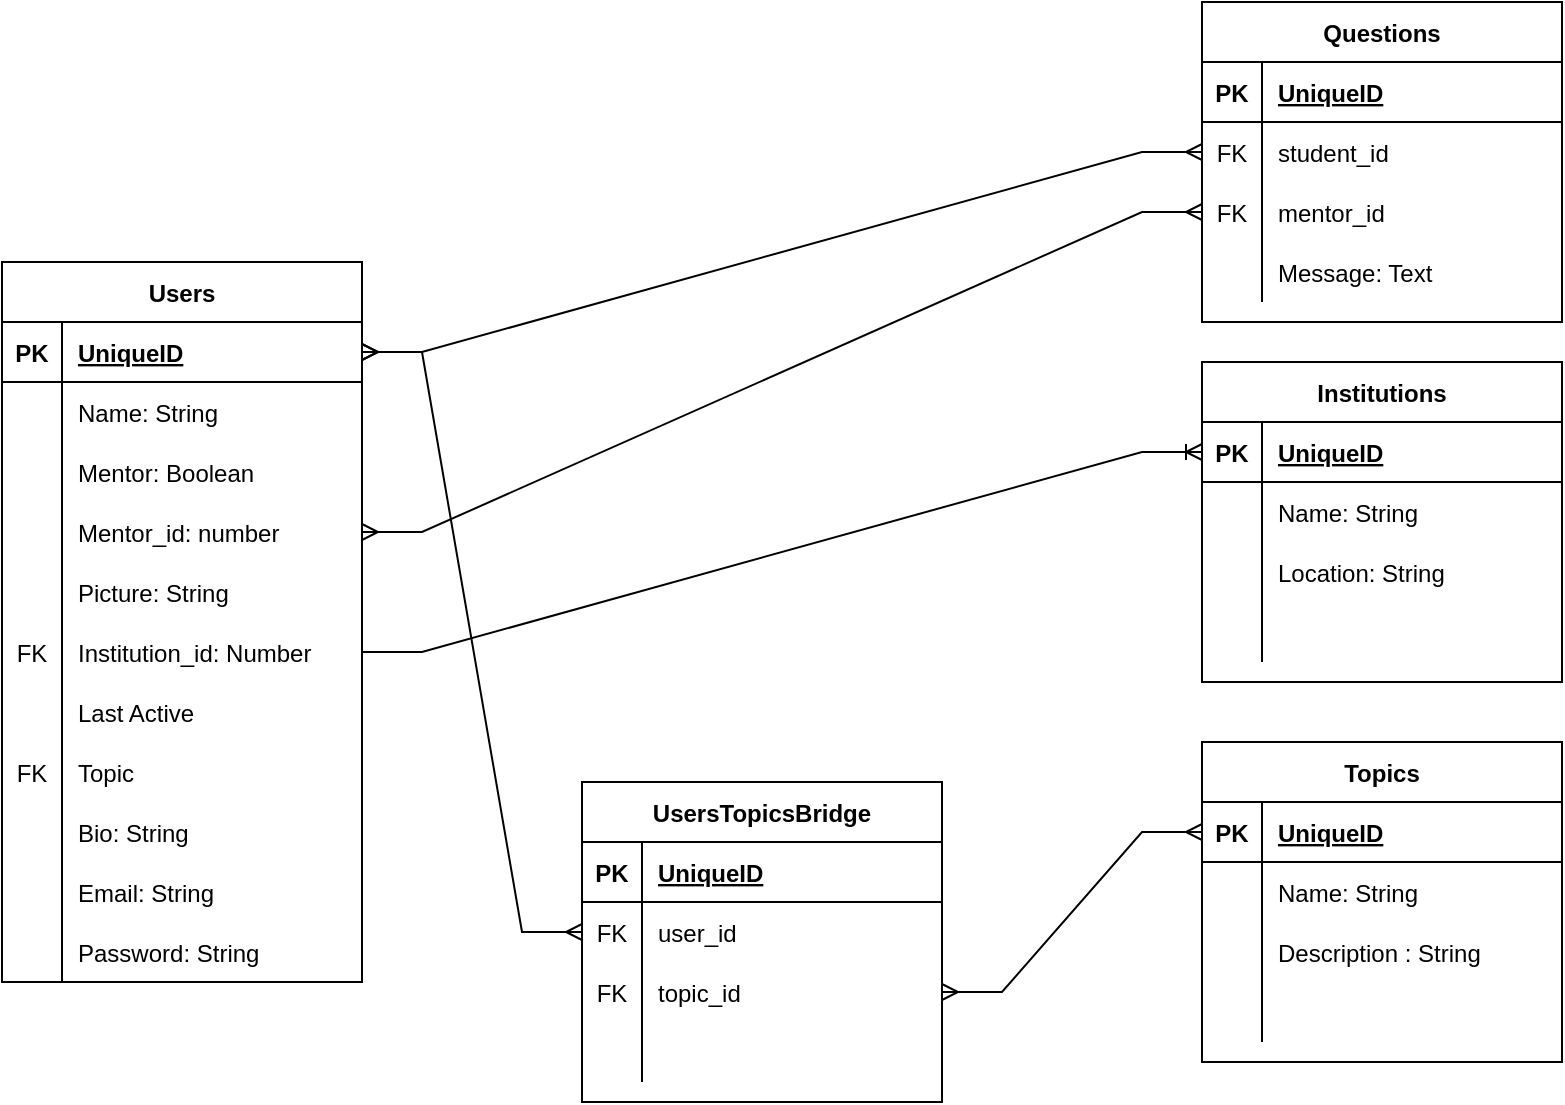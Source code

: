 <mxfile version="16.2.7" type="google"><diagram id="EfQ-5nlAXlgfSpp_7VGW" name="Page-1"><mxGraphModel dx="2200" dy="773" grid="1" gridSize="10" guides="1" tooltips="1" connect="1" arrows="1" fold="1" page="1" pageScale="1" pageWidth="850" pageHeight="1100" math="0" shadow="0"><root><mxCell id="0"/><mxCell id="1" parent="0"/><mxCell id="lrQlTMZqDOxJUocdv-Jq-88" value="Users" style="shape=table;startSize=30;container=1;collapsible=1;childLayout=tableLayout;fixedRows=1;rowLines=0;fontStyle=1;align=center;resizeLast=1;" parent="1" vertex="1"><mxGeometry x="-20" y="250" width="180" height="360" as="geometry"><mxRectangle x="-30" y="240" width="70" height="30" as="alternateBounds"/></mxGeometry></mxCell><mxCell id="lrQlTMZqDOxJUocdv-Jq-89" value="" style="shape=tableRow;horizontal=0;startSize=0;swimlaneHead=0;swimlaneBody=0;fillColor=none;collapsible=0;dropTarget=0;points=[[0,0.5],[1,0.5]];portConstraint=eastwest;top=0;left=0;right=0;bottom=1;" parent="lrQlTMZqDOxJUocdv-Jq-88" vertex="1"><mxGeometry y="30" width="180" height="30" as="geometry"/></mxCell><mxCell id="lrQlTMZqDOxJUocdv-Jq-90" value="PK" style="shape=partialRectangle;connectable=0;fillColor=none;top=0;left=0;bottom=0;right=0;fontStyle=1;overflow=hidden;" parent="lrQlTMZqDOxJUocdv-Jq-89" vertex="1"><mxGeometry width="30" height="30" as="geometry"><mxRectangle width="30" height="30" as="alternateBounds"/></mxGeometry></mxCell><mxCell id="lrQlTMZqDOxJUocdv-Jq-91" value="UniqueID" style="shape=partialRectangle;connectable=0;fillColor=none;top=0;left=0;bottom=0;right=0;align=left;spacingLeft=6;fontStyle=5;overflow=hidden;" parent="lrQlTMZqDOxJUocdv-Jq-89" vertex="1"><mxGeometry x="30" width="150" height="30" as="geometry"><mxRectangle width="150" height="30" as="alternateBounds"/></mxGeometry></mxCell><mxCell id="lrQlTMZqDOxJUocdv-Jq-92" value="" style="shape=tableRow;horizontal=0;startSize=0;swimlaneHead=0;swimlaneBody=0;fillColor=none;collapsible=0;dropTarget=0;points=[[0,0.5],[1,0.5]];portConstraint=eastwest;top=0;left=0;right=0;bottom=0;" parent="lrQlTMZqDOxJUocdv-Jq-88" vertex="1"><mxGeometry y="60" width="180" height="30" as="geometry"/></mxCell><mxCell id="lrQlTMZqDOxJUocdv-Jq-93" value="" style="shape=partialRectangle;connectable=0;fillColor=none;top=0;left=0;bottom=0;right=0;editable=1;overflow=hidden;" parent="lrQlTMZqDOxJUocdv-Jq-92" vertex="1"><mxGeometry width="30" height="30" as="geometry"><mxRectangle width="30" height="30" as="alternateBounds"/></mxGeometry></mxCell><mxCell id="lrQlTMZqDOxJUocdv-Jq-94" value="Name: String" style="shape=partialRectangle;connectable=0;fillColor=none;top=0;left=0;bottom=0;right=0;align=left;spacingLeft=6;overflow=hidden;" parent="lrQlTMZqDOxJUocdv-Jq-92" vertex="1"><mxGeometry x="30" width="150" height="30" as="geometry"><mxRectangle width="150" height="30" as="alternateBounds"/></mxGeometry></mxCell><mxCell id="lrQlTMZqDOxJUocdv-Jq-95" value="" style="shape=tableRow;horizontal=0;startSize=0;swimlaneHead=0;swimlaneBody=0;fillColor=none;collapsible=0;dropTarget=0;points=[[0,0.5],[1,0.5]];portConstraint=eastwest;top=0;left=0;right=0;bottom=0;" parent="lrQlTMZqDOxJUocdv-Jq-88" vertex="1"><mxGeometry y="90" width="180" height="30" as="geometry"/></mxCell><mxCell id="lrQlTMZqDOxJUocdv-Jq-96" value="" style="shape=partialRectangle;connectable=0;fillColor=none;top=0;left=0;bottom=0;right=0;editable=1;overflow=hidden;" parent="lrQlTMZqDOxJUocdv-Jq-95" vertex="1"><mxGeometry width="30" height="30" as="geometry"><mxRectangle width="30" height="30" as="alternateBounds"/></mxGeometry></mxCell><mxCell id="lrQlTMZqDOxJUocdv-Jq-97" value="Mentor: Boolean" style="shape=partialRectangle;connectable=0;fillColor=none;top=0;left=0;bottom=0;right=0;align=left;spacingLeft=6;overflow=hidden;" parent="lrQlTMZqDOxJUocdv-Jq-95" vertex="1"><mxGeometry x="30" width="150" height="30" as="geometry"><mxRectangle width="150" height="30" as="alternateBounds"/></mxGeometry></mxCell><mxCell id="lrQlTMZqDOxJUocdv-Jq-98" value="" style="shape=tableRow;horizontal=0;startSize=0;swimlaneHead=0;swimlaneBody=0;fillColor=none;collapsible=0;dropTarget=0;points=[[0,0.5],[1,0.5]];portConstraint=eastwest;top=0;left=0;right=0;bottom=0;" parent="lrQlTMZqDOxJUocdv-Jq-88" vertex="1"><mxGeometry y="120" width="180" height="30" as="geometry"/></mxCell><mxCell id="lrQlTMZqDOxJUocdv-Jq-99" value="" style="shape=partialRectangle;connectable=0;fillColor=none;top=0;left=0;bottom=0;right=0;editable=1;overflow=hidden;" parent="lrQlTMZqDOxJUocdv-Jq-98" vertex="1"><mxGeometry width="30" height="30" as="geometry"><mxRectangle width="30" height="30" as="alternateBounds"/></mxGeometry></mxCell><mxCell id="lrQlTMZqDOxJUocdv-Jq-100" value="Mentor_id: number" style="shape=partialRectangle;connectable=0;fillColor=none;top=0;left=0;bottom=0;right=0;align=left;spacingLeft=6;overflow=hidden;" parent="lrQlTMZqDOxJUocdv-Jq-98" vertex="1"><mxGeometry x="30" width="150" height="30" as="geometry"><mxRectangle width="150" height="30" as="alternateBounds"/></mxGeometry></mxCell><mxCell id="lrQlTMZqDOxJUocdv-Jq-101" value="" style="shape=tableRow;horizontal=0;startSize=0;swimlaneHead=0;swimlaneBody=0;fillColor=none;collapsible=0;dropTarget=0;points=[[0,0.5],[1,0.5]];portConstraint=eastwest;top=0;left=0;right=0;bottom=0;" parent="lrQlTMZqDOxJUocdv-Jq-88" vertex="1"><mxGeometry y="150" width="180" height="30" as="geometry"/></mxCell><mxCell id="lrQlTMZqDOxJUocdv-Jq-102" value="" style="shape=partialRectangle;connectable=0;fillColor=none;top=0;left=0;bottom=0;right=0;editable=1;overflow=hidden;" parent="lrQlTMZqDOxJUocdv-Jq-101" vertex="1"><mxGeometry width="30" height="30" as="geometry"><mxRectangle width="30" height="30" as="alternateBounds"/></mxGeometry></mxCell><mxCell id="lrQlTMZqDOxJUocdv-Jq-103" value="Picture: String" style="shape=partialRectangle;connectable=0;fillColor=none;top=0;left=0;bottom=0;right=0;align=left;spacingLeft=6;overflow=hidden;" parent="lrQlTMZqDOxJUocdv-Jq-101" vertex="1"><mxGeometry x="30" width="150" height="30" as="geometry"><mxRectangle width="150" height="30" as="alternateBounds"/></mxGeometry></mxCell><mxCell id="lrQlTMZqDOxJUocdv-Jq-104" value="" style="shape=tableRow;horizontal=0;startSize=0;swimlaneHead=0;swimlaneBody=0;fillColor=none;collapsible=0;dropTarget=0;points=[[0,0.5],[1,0.5]];portConstraint=eastwest;top=0;left=0;right=0;bottom=0;" parent="lrQlTMZqDOxJUocdv-Jq-88" vertex="1"><mxGeometry y="180" width="180" height="30" as="geometry"/></mxCell><mxCell id="lrQlTMZqDOxJUocdv-Jq-105" value="FK" style="shape=partialRectangle;connectable=0;fillColor=none;top=0;left=0;bottom=0;right=0;editable=1;overflow=hidden;" parent="lrQlTMZqDOxJUocdv-Jq-104" vertex="1"><mxGeometry width="30" height="30" as="geometry"><mxRectangle width="30" height="30" as="alternateBounds"/></mxGeometry></mxCell><mxCell id="lrQlTMZqDOxJUocdv-Jq-106" value="Institution_id: Number" style="shape=partialRectangle;connectable=0;fillColor=none;top=0;left=0;bottom=0;right=0;align=left;spacingLeft=6;overflow=hidden;" parent="lrQlTMZqDOxJUocdv-Jq-104" vertex="1"><mxGeometry x="30" width="150" height="30" as="geometry"><mxRectangle width="150" height="30" as="alternateBounds"/></mxGeometry></mxCell><mxCell id="lrQlTMZqDOxJUocdv-Jq-107" value="" style="shape=tableRow;horizontal=0;startSize=0;swimlaneHead=0;swimlaneBody=0;fillColor=none;collapsible=0;dropTarget=0;points=[[0,0.5],[1,0.5]];portConstraint=eastwest;top=0;left=0;right=0;bottom=0;" parent="lrQlTMZqDOxJUocdv-Jq-88" vertex="1"><mxGeometry y="210" width="180" height="30" as="geometry"/></mxCell><mxCell id="lrQlTMZqDOxJUocdv-Jq-108" value="" style="shape=partialRectangle;connectable=0;fillColor=none;top=0;left=0;bottom=0;right=0;editable=1;overflow=hidden;" parent="lrQlTMZqDOxJUocdv-Jq-107" vertex="1"><mxGeometry width="30" height="30" as="geometry"><mxRectangle width="30" height="30" as="alternateBounds"/></mxGeometry></mxCell><mxCell id="lrQlTMZqDOxJUocdv-Jq-109" value="Last Active" style="shape=partialRectangle;connectable=0;fillColor=none;top=0;left=0;bottom=0;right=0;align=left;spacingLeft=6;overflow=hidden;" parent="lrQlTMZqDOxJUocdv-Jq-107" vertex="1"><mxGeometry x="30" width="150" height="30" as="geometry"><mxRectangle width="150" height="30" as="alternateBounds"/></mxGeometry></mxCell><mxCell id="lrQlTMZqDOxJUocdv-Jq-110" value="" style="shape=tableRow;horizontal=0;startSize=0;swimlaneHead=0;swimlaneBody=0;fillColor=none;collapsible=0;dropTarget=0;points=[[0,0.5],[1,0.5]];portConstraint=eastwest;top=0;left=0;right=0;bottom=0;" parent="lrQlTMZqDOxJUocdv-Jq-88" vertex="1"><mxGeometry y="240" width="180" height="30" as="geometry"/></mxCell><mxCell id="lrQlTMZqDOxJUocdv-Jq-111" value="FK" style="shape=partialRectangle;connectable=0;fillColor=none;top=0;left=0;bottom=0;right=0;editable=1;overflow=hidden;" parent="lrQlTMZqDOxJUocdv-Jq-110" vertex="1"><mxGeometry width="30" height="30" as="geometry"><mxRectangle width="30" height="30" as="alternateBounds"/></mxGeometry></mxCell><mxCell id="lrQlTMZqDOxJUocdv-Jq-112" value="Topic" style="shape=partialRectangle;connectable=0;fillColor=none;top=0;left=0;bottom=0;right=0;align=left;spacingLeft=6;overflow=hidden;" parent="lrQlTMZqDOxJUocdv-Jq-110" vertex="1"><mxGeometry x="30" width="150" height="30" as="geometry"><mxRectangle width="150" height="30" as="alternateBounds"/></mxGeometry></mxCell><mxCell id="lrQlTMZqDOxJUocdv-Jq-113" value="" style="shape=tableRow;horizontal=0;startSize=0;swimlaneHead=0;swimlaneBody=0;fillColor=none;collapsible=0;dropTarget=0;points=[[0,0.5],[1,0.5]];portConstraint=eastwest;top=0;left=0;right=0;bottom=0;" parent="lrQlTMZqDOxJUocdv-Jq-88" vertex="1"><mxGeometry y="270" width="180" height="30" as="geometry"/></mxCell><mxCell id="lrQlTMZqDOxJUocdv-Jq-114" value="" style="shape=partialRectangle;connectable=0;fillColor=none;top=0;left=0;bottom=0;right=0;editable=1;overflow=hidden;" parent="lrQlTMZqDOxJUocdv-Jq-113" vertex="1"><mxGeometry width="30" height="30" as="geometry"><mxRectangle width="30" height="30" as="alternateBounds"/></mxGeometry></mxCell><mxCell id="lrQlTMZqDOxJUocdv-Jq-115" value="Bio: String" style="shape=partialRectangle;connectable=0;fillColor=none;top=0;left=0;bottom=0;right=0;align=left;spacingLeft=6;overflow=hidden;" parent="lrQlTMZqDOxJUocdv-Jq-113" vertex="1"><mxGeometry x="30" width="150" height="30" as="geometry"><mxRectangle width="150" height="30" as="alternateBounds"/></mxGeometry></mxCell><mxCell id="lrQlTMZqDOxJUocdv-Jq-177" value="" style="shape=tableRow;horizontal=0;startSize=0;swimlaneHead=0;swimlaneBody=0;fillColor=none;collapsible=0;dropTarget=0;points=[[0,0.5],[1,0.5]];portConstraint=eastwest;top=0;left=0;right=0;bottom=0;" parent="lrQlTMZqDOxJUocdv-Jq-88" vertex="1"><mxGeometry y="300" width="180" height="30" as="geometry"/></mxCell><mxCell id="lrQlTMZqDOxJUocdv-Jq-178" value="" style="shape=partialRectangle;connectable=0;fillColor=none;top=0;left=0;bottom=0;right=0;editable=1;overflow=hidden;" parent="lrQlTMZqDOxJUocdv-Jq-177" vertex="1"><mxGeometry width="30" height="30" as="geometry"><mxRectangle width="30" height="30" as="alternateBounds"/></mxGeometry></mxCell><mxCell id="lrQlTMZqDOxJUocdv-Jq-179" value="Email: String" style="shape=partialRectangle;connectable=0;fillColor=none;top=0;left=0;bottom=0;right=0;align=left;spacingLeft=6;overflow=hidden;" parent="lrQlTMZqDOxJUocdv-Jq-177" vertex="1"><mxGeometry x="30" width="150" height="30" as="geometry"><mxRectangle width="150" height="30" as="alternateBounds"/></mxGeometry></mxCell><mxCell id="lrQlTMZqDOxJUocdv-Jq-116" value="" style="shape=tableRow;horizontal=0;startSize=0;swimlaneHead=0;swimlaneBody=0;fillColor=none;collapsible=0;dropTarget=0;points=[[0,0.5],[1,0.5]];portConstraint=eastwest;top=0;left=0;right=0;bottom=0;" parent="lrQlTMZqDOxJUocdv-Jq-88" vertex="1"><mxGeometry y="330" width="180" height="30" as="geometry"/></mxCell><mxCell id="lrQlTMZqDOxJUocdv-Jq-117" value="" style="shape=partialRectangle;connectable=0;fillColor=none;top=0;left=0;bottom=0;right=0;editable=1;overflow=hidden;" parent="lrQlTMZqDOxJUocdv-Jq-116" vertex="1"><mxGeometry width="30" height="30" as="geometry"><mxRectangle width="30" height="30" as="alternateBounds"/></mxGeometry></mxCell><mxCell id="lrQlTMZqDOxJUocdv-Jq-118" value="Password: String" style="shape=partialRectangle;connectable=0;fillColor=none;top=0;left=0;bottom=0;right=0;align=left;spacingLeft=6;overflow=hidden;" parent="lrQlTMZqDOxJUocdv-Jq-116" vertex="1"><mxGeometry x="30" width="150" height="30" as="geometry"><mxRectangle width="150" height="30" as="alternateBounds"/></mxGeometry></mxCell><mxCell id="lrQlTMZqDOxJUocdv-Jq-119" value="Topics" style="shape=table;startSize=30;container=1;collapsible=1;childLayout=tableLayout;fixedRows=1;rowLines=0;fontStyle=1;align=center;resizeLast=1;" parent="1" vertex="1"><mxGeometry x="580" y="490" width="180" height="160" as="geometry"/></mxCell><mxCell id="lrQlTMZqDOxJUocdv-Jq-120" value="" style="shape=tableRow;horizontal=0;startSize=0;swimlaneHead=0;swimlaneBody=0;fillColor=none;collapsible=0;dropTarget=0;points=[[0,0.5],[1,0.5]];portConstraint=eastwest;top=0;left=0;right=0;bottom=1;" parent="lrQlTMZqDOxJUocdv-Jq-119" vertex="1"><mxGeometry y="30" width="180" height="30" as="geometry"/></mxCell><mxCell id="lrQlTMZqDOxJUocdv-Jq-121" value="PK" style="shape=partialRectangle;connectable=0;fillColor=none;top=0;left=0;bottom=0;right=0;fontStyle=1;overflow=hidden;" parent="lrQlTMZqDOxJUocdv-Jq-120" vertex="1"><mxGeometry width="30" height="30" as="geometry"><mxRectangle width="30" height="30" as="alternateBounds"/></mxGeometry></mxCell><mxCell id="lrQlTMZqDOxJUocdv-Jq-122" value="UniqueID" style="shape=partialRectangle;connectable=0;fillColor=none;top=0;left=0;bottom=0;right=0;align=left;spacingLeft=6;fontStyle=5;overflow=hidden;" parent="lrQlTMZqDOxJUocdv-Jq-120" vertex="1"><mxGeometry x="30" width="150" height="30" as="geometry"><mxRectangle width="150" height="30" as="alternateBounds"/></mxGeometry></mxCell><mxCell id="lrQlTMZqDOxJUocdv-Jq-123" value="" style="shape=tableRow;horizontal=0;startSize=0;swimlaneHead=0;swimlaneBody=0;fillColor=none;collapsible=0;dropTarget=0;points=[[0,0.5],[1,0.5]];portConstraint=eastwest;top=0;left=0;right=0;bottom=0;" parent="lrQlTMZqDOxJUocdv-Jq-119" vertex="1"><mxGeometry y="60" width="180" height="30" as="geometry"/></mxCell><mxCell id="lrQlTMZqDOxJUocdv-Jq-124" value="" style="shape=partialRectangle;connectable=0;fillColor=none;top=0;left=0;bottom=0;right=0;editable=1;overflow=hidden;" parent="lrQlTMZqDOxJUocdv-Jq-123" vertex="1"><mxGeometry width="30" height="30" as="geometry"><mxRectangle width="30" height="30" as="alternateBounds"/></mxGeometry></mxCell><mxCell id="lrQlTMZqDOxJUocdv-Jq-125" value="Name: String" style="shape=partialRectangle;connectable=0;fillColor=none;top=0;left=0;bottom=0;right=0;align=left;spacingLeft=6;overflow=hidden;" parent="lrQlTMZqDOxJUocdv-Jq-123" vertex="1"><mxGeometry x="30" width="150" height="30" as="geometry"><mxRectangle width="150" height="30" as="alternateBounds"/></mxGeometry></mxCell><mxCell id="lrQlTMZqDOxJUocdv-Jq-126" value="" style="shape=tableRow;horizontal=0;startSize=0;swimlaneHead=0;swimlaneBody=0;fillColor=none;collapsible=0;dropTarget=0;points=[[0,0.5],[1,0.5]];portConstraint=eastwest;top=0;left=0;right=0;bottom=0;" parent="lrQlTMZqDOxJUocdv-Jq-119" vertex="1"><mxGeometry y="90" width="180" height="30" as="geometry"/></mxCell><mxCell id="lrQlTMZqDOxJUocdv-Jq-127" value="" style="shape=partialRectangle;connectable=0;fillColor=none;top=0;left=0;bottom=0;right=0;editable=1;overflow=hidden;" parent="lrQlTMZqDOxJUocdv-Jq-126" vertex="1"><mxGeometry width="30" height="30" as="geometry"><mxRectangle width="30" height="30" as="alternateBounds"/></mxGeometry></mxCell><mxCell id="lrQlTMZqDOxJUocdv-Jq-128" value="Description : String" style="shape=partialRectangle;connectable=0;fillColor=none;top=0;left=0;bottom=0;right=0;align=left;spacingLeft=6;overflow=hidden;" parent="lrQlTMZqDOxJUocdv-Jq-126" vertex="1"><mxGeometry x="30" width="150" height="30" as="geometry"><mxRectangle width="150" height="30" as="alternateBounds"/></mxGeometry></mxCell><mxCell id="lrQlTMZqDOxJUocdv-Jq-129" value="" style="shape=tableRow;horizontal=0;startSize=0;swimlaneHead=0;swimlaneBody=0;fillColor=none;collapsible=0;dropTarget=0;points=[[0,0.5],[1,0.5]];portConstraint=eastwest;top=0;left=0;right=0;bottom=0;" parent="lrQlTMZqDOxJUocdv-Jq-119" vertex="1"><mxGeometry y="120" width="180" height="30" as="geometry"/></mxCell><mxCell id="lrQlTMZqDOxJUocdv-Jq-130" value="" style="shape=partialRectangle;connectable=0;fillColor=none;top=0;left=0;bottom=0;right=0;editable=1;overflow=hidden;" parent="lrQlTMZqDOxJUocdv-Jq-129" vertex="1"><mxGeometry width="30" height="30" as="geometry"><mxRectangle width="30" height="30" as="alternateBounds"/></mxGeometry></mxCell><mxCell id="lrQlTMZqDOxJUocdv-Jq-131" value="" style="shape=partialRectangle;connectable=0;fillColor=none;top=0;left=0;bottom=0;right=0;align=left;spacingLeft=6;overflow=hidden;" parent="lrQlTMZqDOxJUocdv-Jq-129" vertex="1"><mxGeometry x="30" width="150" height="30" as="geometry"><mxRectangle width="150" height="30" as="alternateBounds"/></mxGeometry></mxCell><mxCell id="lrQlTMZqDOxJUocdv-Jq-132" value="Institutions" style="shape=table;startSize=30;container=1;collapsible=1;childLayout=tableLayout;fixedRows=1;rowLines=0;fontStyle=1;align=center;resizeLast=1;" parent="1" vertex="1"><mxGeometry x="580" y="300" width="180" height="160" as="geometry"/></mxCell><mxCell id="lrQlTMZqDOxJUocdv-Jq-133" value="" style="shape=tableRow;horizontal=0;startSize=0;swimlaneHead=0;swimlaneBody=0;fillColor=none;collapsible=0;dropTarget=0;points=[[0,0.5],[1,0.5]];portConstraint=eastwest;top=0;left=0;right=0;bottom=1;" parent="lrQlTMZqDOxJUocdv-Jq-132" vertex="1"><mxGeometry y="30" width="180" height="30" as="geometry"/></mxCell><mxCell id="lrQlTMZqDOxJUocdv-Jq-134" value="PK" style="shape=partialRectangle;connectable=0;fillColor=none;top=0;left=0;bottom=0;right=0;fontStyle=1;overflow=hidden;" parent="lrQlTMZqDOxJUocdv-Jq-133" vertex="1"><mxGeometry width="30" height="30" as="geometry"><mxRectangle width="30" height="30" as="alternateBounds"/></mxGeometry></mxCell><mxCell id="lrQlTMZqDOxJUocdv-Jq-135" value="UniqueID" style="shape=partialRectangle;connectable=0;fillColor=none;top=0;left=0;bottom=0;right=0;align=left;spacingLeft=6;fontStyle=5;overflow=hidden;" parent="lrQlTMZqDOxJUocdv-Jq-133" vertex="1"><mxGeometry x="30" width="150" height="30" as="geometry"><mxRectangle width="150" height="30" as="alternateBounds"/></mxGeometry></mxCell><mxCell id="lrQlTMZqDOxJUocdv-Jq-136" value="" style="shape=tableRow;horizontal=0;startSize=0;swimlaneHead=0;swimlaneBody=0;fillColor=none;collapsible=0;dropTarget=0;points=[[0,0.5],[1,0.5]];portConstraint=eastwest;top=0;left=0;right=0;bottom=0;" parent="lrQlTMZqDOxJUocdv-Jq-132" vertex="1"><mxGeometry y="60" width="180" height="30" as="geometry"/></mxCell><mxCell id="lrQlTMZqDOxJUocdv-Jq-137" value="" style="shape=partialRectangle;connectable=0;fillColor=none;top=0;left=0;bottom=0;right=0;editable=1;overflow=hidden;" parent="lrQlTMZqDOxJUocdv-Jq-136" vertex="1"><mxGeometry width="30" height="30" as="geometry"><mxRectangle width="30" height="30" as="alternateBounds"/></mxGeometry></mxCell><mxCell id="lrQlTMZqDOxJUocdv-Jq-138" value="Name: String" style="shape=partialRectangle;connectable=0;fillColor=none;top=0;left=0;bottom=0;right=0;align=left;spacingLeft=6;overflow=hidden;" parent="lrQlTMZqDOxJUocdv-Jq-136" vertex="1"><mxGeometry x="30" width="150" height="30" as="geometry"><mxRectangle width="150" height="30" as="alternateBounds"/></mxGeometry></mxCell><mxCell id="lrQlTMZqDOxJUocdv-Jq-139" value="" style="shape=tableRow;horizontal=0;startSize=0;swimlaneHead=0;swimlaneBody=0;fillColor=none;collapsible=0;dropTarget=0;points=[[0,0.5],[1,0.5]];portConstraint=eastwest;top=0;left=0;right=0;bottom=0;" parent="lrQlTMZqDOxJUocdv-Jq-132" vertex="1"><mxGeometry y="90" width="180" height="30" as="geometry"/></mxCell><mxCell id="lrQlTMZqDOxJUocdv-Jq-140" value="" style="shape=partialRectangle;connectable=0;fillColor=none;top=0;left=0;bottom=0;right=0;editable=1;overflow=hidden;" parent="lrQlTMZqDOxJUocdv-Jq-139" vertex="1"><mxGeometry width="30" height="30" as="geometry"><mxRectangle width="30" height="30" as="alternateBounds"/></mxGeometry></mxCell><mxCell id="lrQlTMZqDOxJUocdv-Jq-141" value="Location: String" style="shape=partialRectangle;connectable=0;fillColor=none;top=0;left=0;bottom=0;right=0;align=left;spacingLeft=6;overflow=hidden;" parent="lrQlTMZqDOxJUocdv-Jq-139" vertex="1"><mxGeometry x="30" width="150" height="30" as="geometry"><mxRectangle width="150" height="30" as="alternateBounds"/></mxGeometry></mxCell><mxCell id="lrQlTMZqDOxJUocdv-Jq-142" value="" style="shape=tableRow;horizontal=0;startSize=0;swimlaneHead=0;swimlaneBody=0;fillColor=none;collapsible=0;dropTarget=0;points=[[0,0.5],[1,0.5]];portConstraint=eastwest;top=0;left=0;right=0;bottom=0;" parent="lrQlTMZqDOxJUocdv-Jq-132" vertex="1"><mxGeometry y="120" width="180" height="30" as="geometry"/></mxCell><mxCell id="lrQlTMZqDOxJUocdv-Jq-143" value="" style="shape=partialRectangle;connectable=0;fillColor=none;top=0;left=0;bottom=0;right=0;editable=1;overflow=hidden;" parent="lrQlTMZqDOxJUocdv-Jq-142" vertex="1"><mxGeometry width="30" height="30" as="geometry"><mxRectangle width="30" height="30" as="alternateBounds"/></mxGeometry></mxCell><mxCell id="lrQlTMZqDOxJUocdv-Jq-144" value="" style="shape=partialRectangle;connectable=0;fillColor=none;top=0;left=0;bottom=0;right=0;align=left;spacingLeft=6;overflow=hidden;" parent="lrQlTMZqDOxJUocdv-Jq-142" vertex="1"><mxGeometry x="30" width="150" height="30" as="geometry"><mxRectangle width="150" height="30" as="alternateBounds"/></mxGeometry></mxCell><mxCell id="lrQlTMZqDOxJUocdv-Jq-146" value="Questions" style="shape=table;startSize=30;container=1;collapsible=1;childLayout=tableLayout;fixedRows=1;rowLines=0;fontStyle=1;align=center;resizeLast=1;" parent="1" vertex="1"><mxGeometry x="580" y="120" width="180" height="160" as="geometry"/></mxCell><mxCell id="lrQlTMZqDOxJUocdv-Jq-147" value="" style="shape=tableRow;horizontal=0;startSize=0;swimlaneHead=0;swimlaneBody=0;fillColor=none;collapsible=0;dropTarget=0;points=[[0,0.5],[1,0.5]];portConstraint=eastwest;top=0;left=0;right=0;bottom=1;" parent="lrQlTMZqDOxJUocdv-Jq-146" vertex="1"><mxGeometry y="30" width="180" height="30" as="geometry"/></mxCell><mxCell id="lrQlTMZqDOxJUocdv-Jq-148" value="PK" style="shape=partialRectangle;connectable=0;fillColor=none;top=0;left=0;bottom=0;right=0;fontStyle=1;overflow=hidden;" parent="lrQlTMZqDOxJUocdv-Jq-147" vertex="1"><mxGeometry width="30" height="30" as="geometry"><mxRectangle width="30" height="30" as="alternateBounds"/></mxGeometry></mxCell><mxCell id="lrQlTMZqDOxJUocdv-Jq-149" value="UniqueID" style="shape=partialRectangle;connectable=0;fillColor=none;top=0;left=0;bottom=0;right=0;align=left;spacingLeft=6;fontStyle=5;overflow=hidden;" parent="lrQlTMZqDOxJUocdv-Jq-147" vertex="1"><mxGeometry x="30" width="150" height="30" as="geometry"><mxRectangle width="150" height="30" as="alternateBounds"/></mxGeometry></mxCell><mxCell id="lrQlTMZqDOxJUocdv-Jq-150" value="" style="shape=tableRow;horizontal=0;startSize=0;swimlaneHead=0;swimlaneBody=0;fillColor=none;collapsible=0;dropTarget=0;points=[[0,0.5],[1,0.5]];portConstraint=eastwest;top=0;left=0;right=0;bottom=0;" parent="lrQlTMZqDOxJUocdv-Jq-146" vertex="1"><mxGeometry y="60" width="180" height="30" as="geometry"/></mxCell><mxCell id="lrQlTMZqDOxJUocdv-Jq-151" value="FK" style="shape=partialRectangle;connectable=0;fillColor=none;top=0;left=0;bottom=0;right=0;editable=1;overflow=hidden;" parent="lrQlTMZqDOxJUocdv-Jq-150" vertex="1"><mxGeometry width="30" height="30" as="geometry"><mxRectangle width="30" height="30" as="alternateBounds"/></mxGeometry></mxCell><mxCell id="lrQlTMZqDOxJUocdv-Jq-152" value="student_id" style="shape=partialRectangle;connectable=0;fillColor=none;top=0;left=0;bottom=0;right=0;align=left;spacingLeft=6;overflow=hidden;" parent="lrQlTMZqDOxJUocdv-Jq-150" vertex="1"><mxGeometry x="30" width="150" height="30" as="geometry"><mxRectangle width="150" height="30" as="alternateBounds"/></mxGeometry></mxCell><mxCell id="lrQlTMZqDOxJUocdv-Jq-153" value="" style="shape=tableRow;horizontal=0;startSize=0;swimlaneHead=0;swimlaneBody=0;fillColor=none;collapsible=0;dropTarget=0;points=[[0,0.5],[1,0.5]];portConstraint=eastwest;top=0;left=0;right=0;bottom=0;" parent="lrQlTMZqDOxJUocdv-Jq-146" vertex="1"><mxGeometry y="90" width="180" height="30" as="geometry"/></mxCell><mxCell id="lrQlTMZqDOxJUocdv-Jq-154" value="FK" style="shape=partialRectangle;connectable=0;fillColor=none;top=0;left=0;bottom=0;right=0;editable=1;overflow=hidden;" parent="lrQlTMZqDOxJUocdv-Jq-153" vertex="1"><mxGeometry width="30" height="30" as="geometry"><mxRectangle width="30" height="30" as="alternateBounds"/></mxGeometry></mxCell><mxCell id="lrQlTMZqDOxJUocdv-Jq-155" value="mentor_id" style="shape=partialRectangle;connectable=0;fillColor=none;top=0;left=0;bottom=0;right=0;align=left;spacingLeft=6;overflow=hidden;" parent="lrQlTMZqDOxJUocdv-Jq-153" vertex="1"><mxGeometry x="30" width="150" height="30" as="geometry"><mxRectangle width="150" height="30" as="alternateBounds"/></mxGeometry></mxCell><mxCell id="lrQlTMZqDOxJUocdv-Jq-156" value="" style="shape=tableRow;horizontal=0;startSize=0;swimlaneHead=0;swimlaneBody=0;fillColor=none;collapsible=0;dropTarget=0;points=[[0,0.5],[1,0.5]];portConstraint=eastwest;top=0;left=0;right=0;bottom=0;" parent="lrQlTMZqDOxJUocdv-Jq-146" vertex="1"><mxGeometry y="120" width="180" height="30" as="geometry"/></mxCell><mxCell id="lrQlTMZqDOxJUocdv-Jq-157" value="" style="shape=partialRectangle;connectable=0;fillColor=none;top=0;left=0;bottom=0;right=0;editable=1;overflow=hidden;" parent="lrQlTMZqDOxJUocdv-Jq-156" vertex="1"><mxGeometry width="30" height="30" as="geometry"><mxRectangle width="30" height="30" as="alternateBounds"/></mxGeometry></mxCell><mxCell id="lrQlTMZqDOxJUocdv-Jq-158" value="Message: Text" style="shape=partialRectangle;connectable=0;fillColor=none;top=0;left=0;bottom=0;right=0;align=left;spacingLeft=6;overflow=hidden;" parent="lrQlTMZqDOxJUocdv-Jq-156" vertex="1"><mxGeometry x="30" width="150" height="30" as="geometry"><mxRectangle width="150" height="30" as="alternateBounds"/></mxGeometry></mxCell><mxCell id="lrQlTMZqDOxJUocdv-Jq-159" value="" style="edgeStyle=entityRelationEdgeStyle;fontSize=12;html=1;endArrow=ERoneToMany;rounded=0;entryX=0;entryY=0.5;entryDx=0;entryDy=0;exitX=1;exitY=0.5;exitDx=0;exitDy=0;" parent="1" source="lrQlTMZqDOxJUocdv-Jq-104" target="lrQlTMZqDOxJUocdv-Jq-133" edge="1"><mxGeometry width="100" height="100" relative="1" as="geometry"><mxPoint x="260" y="445" as="sourcePoint"/><mxPoint x="470" y="420" as="targetPoint"/></mxGeometry></mxCell><mxCell id="lrQlTMZqDOxJUocdv-Jq-160" value="" style="edgeStyle=entityRelationEdgeStyle;fontSize=12;html=1;endArrow=ERmany;startArrow=ERmany;rounded=0;entryX=0;entryY=0.5;entryDx=0;entryDy=0;exitX=1;exitY=0.5;exitDx=0;exitDy=0;" parent="1" source="lrQlTMZqDOxJUocdv-Jq-89" target="lrQlTMZqDOxJUocdv-Jq-150" edge="1"><mxGeometry width="100" height="100" relative="1" as="geometry"><mxPoint x="370" y="520" as="sourcePoint"/><mxPoint x="470" y="420" as="targetPoint"/></mxGeometry></mxCell><mxCell id="lrQlTMZqDOxJUocdv-Jq-161" value="" style="edgeStyle=entityRelationEdgeStyle;fontSize=12;html=1;endArrow=ERmany;startArrow=ERmany;rounded=0;exitX=1;exitY=0.5;exitDx=0;exitDy=0;entryX=0;entryY=0.5;entryDx=0;entryDy=0;" parent="1" source="lrQlTMZqDOxJUocdv-Jq-98" target="lrQlTMZqDOxJUocdv-Jq-153" edge="1"><mxGeometry width="100" height="100" relative="1" as="geometry"><mxPoint x="370" y="520" as="sourcePoint"/><mxPoint x="470" y="420" as="targetPoint"/></mxGeometry></mxCell><mxCell id="lrQlTMZqDOxJUocdv-Jq-162" value="UsersTopicsBridge" style="shape=table;startSize=30;container=1;collapsible=1;childLayout=tableLayout;fixedRows=1;rowLines=0;fontStyle=1;align=center;resizeLast=1;" parent="1" vertex="1"><mxGeometry x="270" y="510" width="180" height="160" as="geometry"/></mxCell><mxCell id="lrQlTMZqDOxJUocdv-Jq-163" value="" style="shape=tableRow;horizontal=0;startSize=0;swimlaneHead=0;swimlaneBody=0;fillColor=none;collapsible=0;dropTarget=0;points=[[0,0.5],[1,0.5]];portConstraint=eastwest;top=0;left=0;right=0;bottom=1;" parent="lrQlTMZqDOxJUocdv-Jq-162" vertex="1"><mxGeometry y="30" width="180" height="30" as="geometry"/></mxCell><mxCell id="lrQlTMZqDOxJUocdv-Jq-164" value="PK" style="shape=partialRectangle;connectable=0;fillColor=none;top=0;left=0;bottom=0;right=0;fontStyle=1;overflow=hidden;" parent="lrQlTMZqDOxJUocdv-Jq-163" vertex="1"><mxGeometry width="30" height="30" as="geometry"><mxRectangle width="30" height="30" as="alternateBounds"/></mxGeometry></mxCell><mxCell id="lrQlTMZqDOxJUocdv-Jq-165" value="UniqueID" style="shape=partialRectangle;connectable=0;fillColor=none;top=0;left=0;bottom=0;right=0;align=left;spacingLeft=6;fontStyle=5;overflow=hidden;" parent="lrQlTMZqDOxJUocdv-Jq-163" vertex="1"><mxGeometry x="30" width="150" height="30" as="geometry"><mxRectangle width="150" height="30" as="alternateBounds"/></mxGeometry></mxCell><mxCell id="lrQlTMZqDOxJUocdv-Jq-166" value="" style="shape=tableRow;horizontal=0;startSize=0;swimlaneHead=0;swimlaneBody=0;fillColor=none;collapsible=0;dropTarget=0;points=[[0,0.5],[1,0.5]];portConstraint=eastwest;top=0;left=0;right=0;bottom=0;" parent="lrQlTMZqDOxJUocdv-Jq-162" vertex="1"><mxGeometry y="60" width="180" height="30" as="geometry"/></mxCell><mxCell id="lrQlTMZqDOxJUocdv-Jq-167" value="FK" style="shape=partialRectangle;connectable=0;fillColor=none;top=0;left=0;bottom=0;right=0;editable=1;overflow=hidden;" parent="lrQlTMZqDOxJUocdv-Jq-166" vertex="1"><mxGeometry width="30" height="30" as="geometry"><mxRectangle width="30" height="30" as="alternateBounds"/></mxGeometry></mxCell><mxCell id="lrQlTMZqDOxJUocdv-Jq-168" value="user_id" style="shape=partialRectangle;connectable=0;fillColor=none;top=0;left=0;bottom=0;right=0;align=left;spacingLeft=6;overflow=hidden;" parent="lrQlTMZqDOxJUocdv-Jq-166" vertex="1"><mxGeometry x="30" width="150" height="30" as="geometry"><mxRectangle width="150" height="30" as="alternateBounds"/></mxGeometry></mxCell><mxCell id="lrQlTMZqDOxJUocdv-Jq-169" value="" style="shape=tableRow;horizontal=0;startSize=0;swimlaneHead=0;swimlaneBody=0;fillColor=none;collapsible=0;dropTarget=0;points=[[0,0.5],[1,0.5]];portConstraint=eastwest;top=0;left=0;right=0;bottom=0;" parent="lrQlTMZqDOxJUocdv-Jq-162" vertex="1"><mxGeometry y="90" width="180" height="30" as="geometry"/></mxCell><mxCell id="lrQlTMZqDOxJUocdv-Jq-170" value="FK" style="shape=partialRectangle;connectable=0;fillColor=none;top=0;left=0;bottom=0;right=0;editable=1;overflow=hidden;" parent="lrQlTMZqDOxJUocdv-Jq-169" vertex="1"><mxGeometry width="30" height="30" as="geometry"><mxRectangle width="30" height="30" as="alternateBounds"/></mxGeometry></mxCell><mxCell id="lrQlTMZqDOxJUocdv-Jq-171" value="topic_id" style="shape=partialRectangle;connectable=0;fillColor=none;top=0;left=0;bottom=0;right=0;align=left;spacingLeft=6;overflow=hidden;" parent="lrQlTMZqDOxJUocdv-Jq-169" vertex="1"><mxGeometry x="30" width="150" height="30" as="geometry"><mxRectangle width="150" height="30" as="alternateBounds"/></mxGeometry></mxCell><mxCell id="lrQlTMZqDOxJUocdv-Jq-172" value="" style="shape=tableRow;horizontal=0;startSize=0;swimlaneHead=0;swimlaneBody=0;fillColor=none;collapsible=0;dropTarget=0;points=[[0,0.5],[1,0.5]];portConstraint=eastwest;top=0;left=0;right=0;bottom=0;" parent="lrQlTMZqDOxJUocdv-Jq-162" vertex="1"><mxGeometry y="120" width="180" height="30" as="geometry"/></mxCell><mxCell id="lrQlTMZqDOxJUocdv-Jq-173" value="" style="shape=partialRectangle;connectable=0;fillColor=none;top=0;left=0;bottom=0;right=0;editable=1;overflow=hidden;" parent="lrQlTMZqDOxJUocdv-Jq-172" vertex="1"><mxGeometry width="30" height="30" as="geometry"><mxRectangle width="30" height="30" as="alternateBounds"/></mxGeometry></mxCell><mxCell id="lrQlTMZqDOxJUocdv-Jq-174" value="" style="shape=partialRectangle;connectable=0;fillColor=none;top=0;left=0;bottom=0;right=0;align=left;spacingLeft=6;overflow=hidden;" parent="lrQlTMZqDOxJUocdv-Jq-172" vertex="1"><mxGeometry x="30" width="150" height="30" as="geometry"><mxRectangle width="150" height="30" as="alternateBounds"/></mxGeometry></mxCell><mxCell id="lrQlTMZqDOxJUocdv-Jq-175" value="" style="edgeStyle=entityRelationEdgeStyle;fontSize=12;html=1;endArrow=ERmany;startArrow=ERmany;rounded=0;exitX=1;exitY=0.5;exitDx=0;exitDy=0;entryX=0;entryY=0.5;entryDx=0;entryDy=0;" parent="1" source="lrQlTMZqDOxJUocdv-Jq-89" target="lrQlTMZqDOxJUocdv-Jq-166" edge="1"><mxGeometry width="100" height="100" relative="1" as="geometry"><mxPoint x="420" y="450" as="sourcePoint"/><mxPoint x="520" y="350" as="targetPoint"/></mxGeometry></mxCell><mxCell id="lrQlTMZqDOxJUocdv-Jq-176" value="" style="edgeStyle=entityRelationEdgeStyle;fontSize=12;html=1;endArrow=ERmany;startArrow=ERmany;rounded=0;exitX=1;exitY=0.5;exitDx=0;exitDy=0;entryX=0;entryY=0.5;entryDx=0;entryDy=0;" parent="1" source="lrQlTMZqDOxJUocdv-Jq-169" target="lrQlTMZqDOxJUocdv-Jq-120" edge="1"><mxGeometry width="100" height="100" relative="1" as="geometry"><mxPoint x="420" y="450" as="sourcePoint"/><mxPoint x="520" y="350" as="targetPoint"/></mxGeometry></mxCell></root></mxGraphModel></diagram></mxfile>